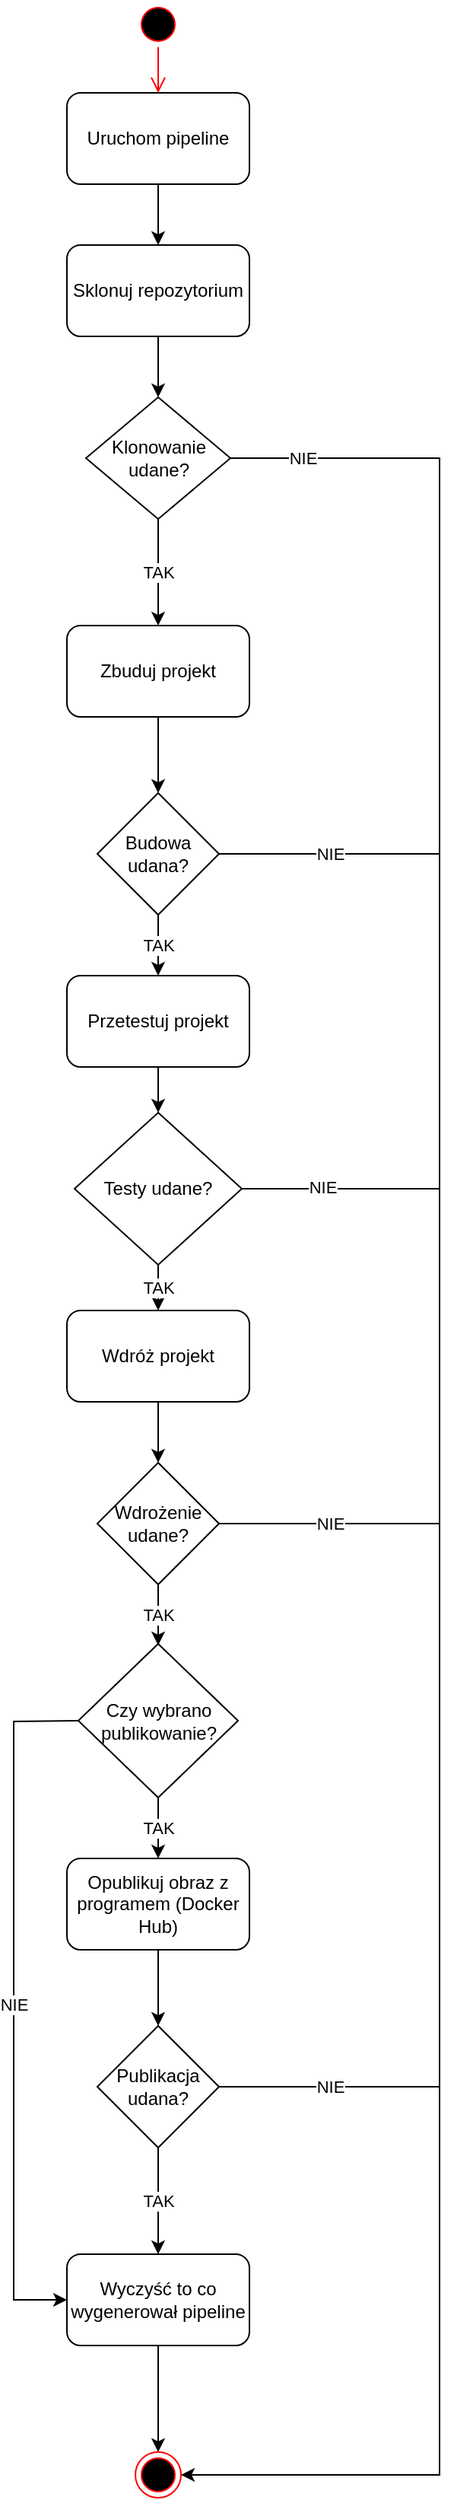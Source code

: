 <mxfile version="18.0.4" type="device"><diagram id="2PAgahsyk3tPq4dlj97b" name="Page-1"><mxGraphModel dx="1384" dy="762" grid="1" gridSize="10" guides="1" tooltips="1" connect="1" arrows="1" fold="1" page="1" pageScale="1" pageWidth="827" pageHeight="1169" math="0" shadow="0"><root><mxCell id="0"/><mxCell id="1" parent="0"/><mxCell id="E9b0eiGEvQP-IDL9bc8r-14" value="" style="endArrow=classic;html=1;rounded=0;exitX=0.5;exitY=1;exitDx=0;exitDy=0;" edge="1" parent="1" source="E9b0eiGEvQP-IDL9bc8r-12"><mxGeometry width="50" height="50" relative="1" as="geometry"><mxPoint x="370" y="320" as="sourcePoint"/><mxPoint x="395" y="170" as="targetPoint"/></mxGeometry></mxCell><mxCell id="E9b0eiGEvQP-IDL9bc8r-15" value="Sklonuj repozytorium" style="rounded=1;whiteSpace=wrap;html=1;" vertex="1" parent="1"><mxGeometry x="335" y="170" width="120" height="60" as="geometry"/></mxCell><mxCell id="E9b0eiGEvQP-IDL9bc8r-16" value="" style="endArrow=classic;html=1;rounded=0;exitX=0.5;exitY=1;exitDx=0;exitDy=0;" edge="1" parent="1" source="E9b0eiGEvQP-IDL9bc8r-15"><mxGeometry width="50" height="50" relative="1" as="geometry"><mxPoint x="370" y="520" as="sourcePoint"/><mxPoint x="395" y="270" as="targetPoint"/></mxGeometry></mxCell><mxCell id="E9b0eiGEvQP-IDL9bc8r-17" value="Klonowanie udane?" style="rhombus;whiteSpace=wrap;html=1;" vertex="1" parent="1"><mxGeometry x="347.5" y="270" width="95" height="80" as="geometry"/></mxCell><mxCell id="E9b0eiGEvQP-IDL9bc8r-18" value="TAK" style="endArrow=classic;html=1;rounded=0;exitX=0.5;exitY=1;exitDx=0;exitDy=0;" edge="1" parent="1" source="E9b0eiGEvQP-IDL9bc8r-17"><mxGeometry width="50" height="50" relative="1" as="geometry"><mxPoint x="370" y="510" as="sourcePoint"/><mxPoint x="395" y="420" as="targetPoint"/><Array as="points"/></mxGeometry></mxCell><mxCell id="E9b0eiGEvQP-IDL9bc8r-19" value="Zbuduj projekt" style="rounded=1;whiteSpace=wrap;html=1;" vertex="1" parent="1"><mxGeometry x="335" y="420" width="120" height="60" as="geometry"/></mxCell><mxCell id="E9b0eiGEvQP-IDL9bc8r-20" value="" style="endArrow=classic;html=1;rounded=0;exitX=0.5;exitY=1;exitDx=0;exitDy=0;" edge="1" parent="1" source="E9b0eiGEvQP-IDL9bc8r-19"><mxGeometry width="50" height="50" relative="1" as="geometry"><mxPoint x="370" y="710" as="sourcePoint"/><mxPoint x="395" y="530" as="targetPoint"/></mxGeometry></mxCell><mxCell id="E9b0eiGEvQP-IDL9bc8r-21" value="Budowa udana?" style="rhombus;whiteSpace=wrap;html=1;" vertex="1" parent="1"><mxGeometry x="355" y="530" width="80" height="80" as="geometry"/></mxCell><mxCell id="E9b0eiGEvQP-IDL9bc8r-22" value="TAK" style="endArrow=classic;html=1;rounded=0;exitX=0.5;exitY=1;exitDx=0;exitDy=0;" edge="1" parent="1" source="E9b0eiGEvQP-IDL9bc8r-21"><mxGeometry width="50" height="50" relative="1" as="geometry"><mxPoint x="370" y="800" as="sourcePoint"/><mxPoint x="395" y="650" as="targetPoint"/></mxGeometry></mxCell><mxCell id="E9b0eiGEvQP-IDL9bc8r-23" value="Przetestuj projekt" style="rounded=1;whiteSpace=wrap;html=1;" vertex="1" parent="1"><mxGeometry x="335" y="650" width="120" height="60" as="geometry"/></mxCell><mxCell id="E9b0eiGEvQP-IDL9bc8r-24" value="" style="endArrow=classic;html=1;rounded=0;exitX=0.5;exitY=1;exitDx=0;exitDy=0;" edge="1" parent="1" source="E9b0eiGEvQP-IDL9bc8r-23"><mxGeometry width="50" height="50" relative="1" as="geometry"><mxPoint x="370" y="1000" as="sourcePoint"/><mxPoint x="395" y="740" as="targetPoint"/></mxGeometry></mxCell><mxCell id="E9b0eiGEvQP-IDL9bc8r-25" value="Testy udane?" style="rhombus;whiteSpace=wrap;html=1;" vertex="1" parent="1"><mxGeometry x="340" y="740" width="110" height="100" as="geometry"/></mxCell><mxCell id="E9b0eiGEvQP-IDL9bc8r-12" value="Uruchom pipeline" style="rounded=1;whiteSpace=wrap;html=1;" vertex="1" parent="1"><mxGeometry x="335" y="70" width="120" height="60" as="geometry"/></mxCell><mxCell id="E9b0eiGEvQP-IDL9bc8r-29" value="" style="ellipse;html=1;shape=startState;fillColor=#000000;strokeColor=#ff0000;" vertex="1" parent="1"><mxGeometry x="380" y="10" width="30" height="30" as="geometry"/></mxCell><mxCell id="E9b0eiGEvQP-IDL9bc8r-30" value="" style="edgeStyle=orthogonalEdgeStyle;html=1;verticalAlign=bottom;endArrow=open;endSize=8;strokeColor=#ff0000;rounded=0;" edge="1" source="E9b0eiGEvQP-IDL9bc8r-29" parent="1"><mxGeometry relative="1" as="geometry"><mxPoint x="395" y="70" as="targetPoint"/></mxGeometry></mxCell><mxCell id="E9b0eiGEvQP-IDL9bc8r-31" value="TAK" style="endArrow=classic;html=1;rounded=0;exitX=0.5;exitY=1;exitDx=0;exitDy=0;" edge="1" parent="1" source="E9b0eiGEvQP-IDL9bc8r-25"><mxGeometry width="50" height="50" relative="1" as="geometry"><mxPoint x="370" y="890" as="sourcePoint"/><mxPoint x="395" y="870" as="targetPoint"/></mxGeometry></mxCell><mxCell id="E9b0eiGEvQP-IDL9bc8r-32" value="Wdróż projekt" style="rounded=1;whiteSpace=wrap;html=1;" vertex="1" parent="1"><mxGeometry x="335" y="870" width="120" height="60" as="geometry"/></mxCell><mxCell id="E9b0eiGEvQP-IDL9bc8r-33" value="" style="endArrow=classic;html=1;rounded=0;exitX=0.5;exitY=1;exitDx=0;exitDy=0;" edge="1" parent="1" source="E9b0eiGEvQP-IDL9bc8r-32"><mxGeometry width="50" height="50" relative="1" as="geometry"><mxPoint x="370" y="890" as="sourcePoint"/><mxPoint x="395" y="970" as="targetPoint"/></mxGeometry></mxCell><mxCell id="E9b0eiGEvQP-IDL9bc8r-34" value="Wdrożenie udane?" style="rhombus;whiteSpace=wrap;html=1;" vertex="1" parent="1"><mxGeometry x="355" y="970" width="80" height="80" as="geometry"/></mxCell><mxCell id="E9b0eiGEvQP-IDL9bc8r-35" value="TAK" style="endArrow=classic;html=1;rounded=0;exitX=0.5;exitY=1;exitDx=0;exitDy=0;" edge="1" parent="1" source="E9b0eiGEvQP-IDL9bc8r-34"><mxGeometry width="50" height="50" relative="1" as="geometry"><mxPoint x="370" y="1020" as="sourcePoint"/><mxPoint x="395" y="1090" as="targetPoint"/></mxGeometry></mxCell><mxCell id="E9b0eiGEvQP-IDL9bc8r-37" value="Czy wybrano publikowanie?" style="rhombus;whiteSpace=wrap;html=1;" vertex="1" parent="1"><mxGeometry x="342.5" y="1089" width="105" height="101" as="geometry"/></mxCell><mxCell id="E9b0eiGEvQP-IDL9bc8r-38" value="TAK" style="endArrow=classic;html=1;rounded=0;exitX=0.5;exitY=1;exitDx=0;exitDy=0;" edge="1" parent="1" source="E9b0eiGEvQP-IDL9bc8r-37"><mxGeometry width="50" height="50" relative="1" as="geometry"><mxPoint x="370" y="1150" as="sourcePoint"/><mxPoint x="395" y="1230" as="targetPoint"/></mxGeometry></mxCell><mxCell id="E9b0eiGEvQP-IDL9bc8r-39" value="Opublikuj obraz z programem (Docker Hub)" style="rounded=1;whiteSpace=wrap;html=1;" vertex="1" parent="1"><mxGeometry x="335" y="1230" width="120" height="60" as="geometry"/></mxCell><mxCell id="E9b0eiGEvQP-IDL9bc8r-40" value="" style="endArrow=classic;html=1;rounded=0;exitX=0.5;exitY=1;exitDx=0;exitDy=0;" edge="1" parent="1" source="E9b0eiGEvQP-IDL9bc8r-39"><mxGeometry width="50" height="50" relative="1" as="geometry"><mxPoint x="370" y="1340" as="sourcePoint"/><mxPoint x="395" y="1340" as="targetPoint"/></mxGeometry></mxCell><mxCell id="E9b0eiGEvQP-IDL9bc8r-41" value="Publikacja udana?" style="rhombus;whiteSpace=wrap;html=1;" vertex="1" parent="1"><mxGeometry x="355" y="1340" width="80" height="80" as="geometry"/></mxCell><mxCell id="E9b0eiGEvQP-IDL9bc8r-42" value="TAK" style="endArrow=classic;html=1;rounded=0;exitX=0.5;exitY=1;exitDx=0;exitDy=0;" edge="1" parent="1" source="E9b0eiGEvQP-IDL9bc8r-41"><mxGeometry width="50" height="50" relative="1" as="geometry"><mxPoint x="370" y="1340" as="sourcePoint"/><mxPoint x="395" y="1490" as="targetPoint"/></mxGeometry></mxCell><mxCell id="E9b0eiGEvQP-IDL9bc8r-43" value="Wyczyść to co wygenerował pipeline" style="rounded=1;whiteSpace=wrap;html=1;" vertex="1" parent="1"><mxGeometry x="335" y="1490" width="120" height="60" as="geometry"/></mxCell><mxCell id="E9b0eiGEvQP-IDL9bc8r-45" value="" style="endArrow=classic;html=1;rounded=0;exitX=0.5;exitY=1;exitDx=0;exitDy=0;entryX=0.5;entryY=0;entryDx=0;entryDy=0;" edge="1" parent="1" source="E9b0eiGEvQP-IDL9bc8r-43" target="E9b0eiGEvQP-IDL9bc8r-46"><mxGeometry width="50" height="50" relative="1" as="geometry"><mxPoint x="370" y="1530" as="sourcePoint"/><mxPoint x="395" y="1600" as="targetPoint"/></mxGeometry></mxCell><mxCell id="E9b0eiGEvQP-IDL9bc8r-46" value="" style="ellipse;html=1;shape=endState;fillColor=#000000;strokeColor=#ff0000;" vertex="1" parent="1"><mxGeometry x="380" y="1620" width="30" height="30" as="geometry"/></mxCell><mxCell id="E9b0eiGEvQP-IDL9bc8r-47" value="" style="endArrow=classic;html=1;rounded=0;exitX=1;exitY=0.5;exitDx=0;exitDy=0;entryX=1;entryY=0.5;entryDx=0;entryDy=0;" edge="1" parent="1" source="E9b0eiGEvQP-IDL9bc8r-17" target="E9b0eiGEvQP-IDL9bc8r-46"><mxGeometry width="50" height="50" relative="1" as="geometry"><mxPoint x="370" y="520" as="sourcePoint"/><mxPoint x="580" y="1620" as="targetPoint"/><Array as="points"><mxPoint x="580" y="310"/><mxPoint x="580" y="400"/><mxPoint x="580" y="1620"/><mxPoint x="580" y="1635"/><mxPoint x="560" y="1635"/></Array></mxGeometry></mxCell><mxCell id="E9b0eiGEvQP-IDL9bc8r-48" value="NIE" style="edgeLabel;html=1;align=center;verticalAlign=middle;resizable=0;points=[];" vertex="1" connectable="0" parent="E9b0eiGEvQP-IDL9bc8r-47"><mxGeometry x="-0.948" y="-4" relative="1" as="geometry"><mxPoint x="5" y="-4" as="offset"/></mxGeometry></mxCell><mxCell id="E9b0eiGEvQP-IDL9bc8r-51" value="NIE" style="endArrow=none;html=1;rounded=0;exitX=1;exitY=0.5;exitDx=0;exitDy=0;" edge="1" parent="1" source="E9b0eiGEvQP-IDL9bc8r-21"><mxGeometry width="50" height="50" relative="1" as="geometry"><mxPoint x="370" y="670" as="sourcePoint"/><mxPoint x="580" y="570" as="targetPoint"/></mxGeometry></mxCell><mxCell id="E9b0eiGEvQP-IDL9bc8r-52" value="" style="endArrow=none;html=1;rounded=0;exitX=1;exitY=0.5;exitDx=0;exitDy=0;" edge="1" parent="1" source="E9b0eiGEvQP-IDL9bc8r-25"><mxGeometry width="50" height="50" relative="1" as="geometry"><mxPoint x="370" y="870" as="sourcePoint"/><mxPoint x="580" y="790" as="targetPoint"/></mxGeometry></mxCell><mxCell id="E9b0eiGEvQP-IDL9bc8r-53" value="NIE" style="edgeLabel;html=1;align=center;verticalAlign=middle;resizable=0;points=[];" vertex="1" connectable="0" parent="E9b0eiGEvQP-IDL9bc8r-52"><mxGeometry x="-0.186" y="1" relative="1" as="geometry"><mxPoint as="offset"/></mxGeometry></mxCell><mxCell id="E9b0eiGEvQP-IDL9bc8r-56" value="NIE" style="endArrow=none;html=1;rounded=0;exitX=1;exitY=0.5;exitDx=0;exitDy=0;" edge="1" parent="1" source="E9b0eiGEvQP-IDL9bc8r-34"><mxGeometry width="50" height="50" relative="1" as="geometry"><mxPoint x="370" y="1060" as="sourcePoint"/><mxPoint x="580" y="1010" as="targetPoint"/></mxGeometry></mxCell><mxCell id="E9b0eiGEvQP-IDL9bc8r-61" value="NIE" style="endArrow=classic;html=1;rounded=0;exitX=0;exitY=0.5;exitDx=0;exitDy=0;entryX=0;entryY=0.5;entryDx=0;entryDy=0;" edge="1" parent="1" source="E9b0eiGEvQP-IDL9bc8r-37" target="E9b0eiGEvQP-IDL9bc8r-43"><mxGeometry width="50" height="50" relative="1" as="geometry"><mxPoint x="370" y="1340" as="sourcePoint"/><mxPoint x="300" y="1540" as="targetPoint"/><Array as="points"><mxPoint x="300" y="1140"/><mxPoint x="300" y="1520"/></Array></mxGeometry></mxCell><mxCell id="E9b0eiGEvQP-IDL9bc8r-62" value="NIE" style="endArrow=none;html=1;rounded=0;exitX=1;exitY=0.5;exitDx=0;exitDy=0;" edge="1" parent="1" source="E9b0eiGEvQP-IDL9bc8r-41"><mxGeometry width="50" height="50" relative="1" as="geometry"><mxPoint x="370" y="1340" as="sourcePoint"/><mxPoint x="580" y="1380" as="targetPoint"/></mxGeometry></mxCell></root></mxGraphModel></diagram></mxfile>